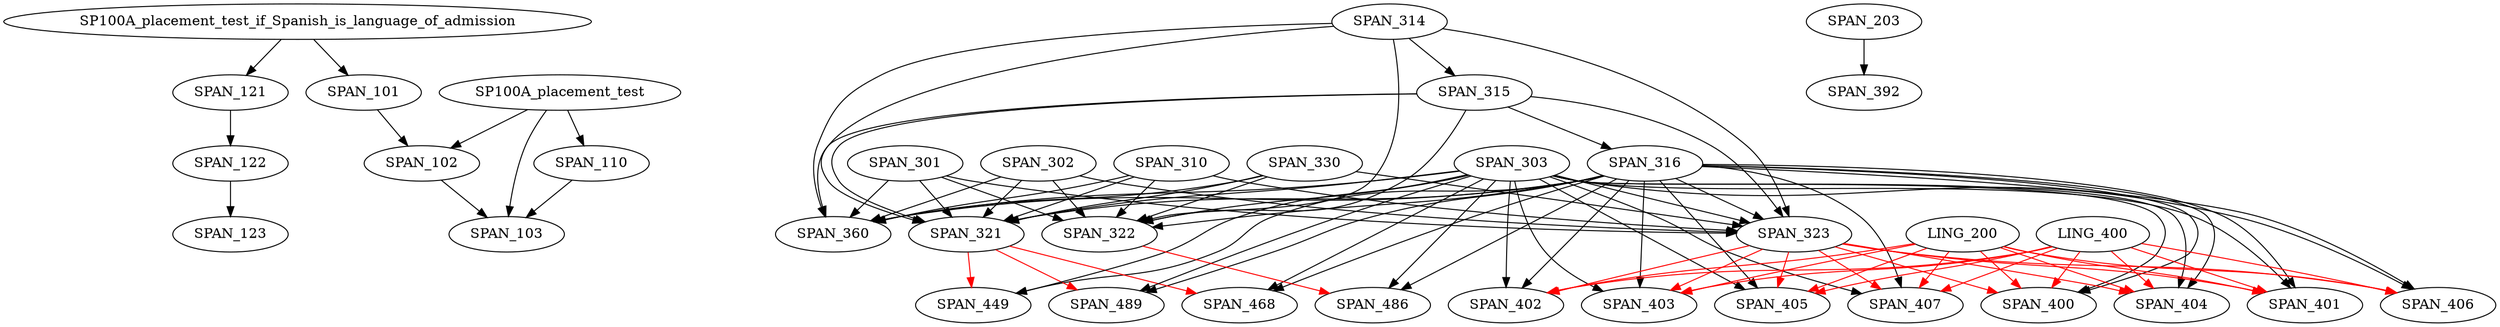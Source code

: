 digraph G {
    edge [color=black];
    SP100A_placement_test_if_Spanish_is_language_of_admission -> SPAN_101;
    edge [color=black];
    SPAN_101 -> SPAN_102;
    SP100A_placement_test -> SPAN_102;
    edge [color=black];
    SPAN_102 -> SPAN_103;
    SPAN_110 -> SPAN_103;
    SP100A_placement_test -> SPAN_103;
    edge [color=black];
    SP100A_placement_test -> SPAN_110;
    edge [color=black];
    SP100A_placement_test_if_Spanish_is_language_of_admission -> SPAN_121;
    edge [color=black];
    SPAN_121 -> SPAN_122;
    edge [color=black];
    SPAN_122 -> SPAN_123;
    edge [color=black];
    SPAN_314 -> SPAN_315;
    edge [color=black];
    SPAN_315 -> SPAN_316;
    edge [color=black];
    SPAN_301 -> SPAN_321;
    SPAN_314 -> SPAN_321;
    SPAN_302 -> SPAN_321;
    SPAN_303 -> SPAN_321;
    SPAN_310 -> SPAN_321;
    SPAN_315 -> SPAN_321;
    SPAN_316 -> SPAN_321;
    SPAN_330 -> SPAN_321;
    edge [color=black];
    SPAN_301 -> SPAN_322;
    SPAN_314 -> SPAN_322;
    SPAN_302 -> SPAN_322;
    SPAN_303 -> SPAN_322;
    SPAN_310 -> SPAN_322;
    SPAN_315 -> SPAN_322;
    SPAN_316 -> SPAN_322;
    SPAN_330 -> SPAN_322;
    edge [color=black];
    SPAN_301 -> SPAN_323;
    SPAN_314 -> SPAN_323;
    SPAN_302 -> SPAN_323;
    SPAN_303 -> SPAN_323;
    SPAN_310 -> SPAN_323;
    SPAN_315 -> SPAN_323;
    SPAN_316 -> SPAN_323;
    SPAN_330 -> SPAN_323;
    edge [color=black];
    SPAN_301 -> SPAN_360;
    SPAN_302 -> SPAN_360;
    SPAN_303 -> SPAN_360;
    SPAN_310 -> SPAN_360;
    SPAN_314 -> SPAN_360;
    SPAN_315 -> SPAN_360;
    SPAN_316 -> SPAN_360;
    SPAN_330 -> SPAN_360;
    edge [color=black];
    SPAN_203 -> SPAN_392;
    edge [color=black];
    SPAN_303 -> SPAN_400;
    SPAN_316 -> SPAN_400;
    edge [color=red];
    SPAN_323 -> SPAN_400;
    LING_200 -> SPAN_400;
    LING_400 -> SPAN_400;
    edge [color=black];
    SPAN_303 -> SPAN_401;
    SPAN_316 -> SPAN_401;
    edge [color=red];
    SPAN_323 -> SPAN_401;
    LING_200 -> SPAN_401;
    LING_400 -> SPAN_401;
    edge [color=black];
    SPAN_303 -> SPAN_402;
    SPAN_316 -> SPAN_402;
    edge [color=red];
    SPAN_323 -> SPAN_402;
    LING_200 -> SPAN_402;
    LING_400 -> SPAN_402;
    edge [color=black];
    SPAN_303 -> SPAN_403;
    SPAN_316 -> SPAN_403;
    edge [color=red];
    SPAN_323 -> SPAN_403;
    LING_200 -> SPAN_403;
    LING_400 -> SPAN_403;
    edge [color=black];
    SPAN_303 -> SPAN_404;
    SPAN_316 -> SPAN_404;
    edge [color=red];
    SPAN_323 -> SPAN_404;
    LING_200 -> SPAN_404;
    LING_400 -> SPAN_404;
    edge [color=black];
    SPAN_303 -> SPAN_405;
    SPAN_316 -> SPAN_405;
    edge [color=red];
    SPAN_323 -> SPAN_405;
    LING_200 -> SPAN_405;
    LING_400 -> SPAN_405;
    edge [color=black];
    SPAN_303 -> SPAN_406;
    SPAN_316 -> SPAN_406;
    edge [color=red];
    SPAN_323 -> SPAN_406;
    LING_200 -> SPAN_406;
    LING_400 -> SPAN_406;
    edge [color=black];
    SPAN_303 -> SPAN_407;
    SPAN_316 -> SPAN_407;
    edge [color=red];
    SPAN_323 -> SPAN_407;
    LING_200 -> SPAN_407;
    LING_400 -> SPAN_407;
    edge [color=black];
    SPAN_303 -> SPAN_449;
    SPAN_316 -> SPAN_449;
    edge [color=red];
    SPAN_321 -> SPAN_449;
    edge [color=black];
    SPAN_303 -> SPAN_468;
    SPAN_316 -> SPAN_468;
    edge [color=red];
    SPAN_321 -> SPAN_468;
    edge [color=black];
    SPAN_303 -> SPAN_486;
    SPAN_316 -> SPAN_486;
    edge [color=red];
    SPAN_322 -> SPAN_486;
    edge [color=black];
    SPAN_303 -> SPAN_489;
    SPAN_316 -> SPAN_489;
    edge [color=red];
    SPAN_321 -> SPAN_489;
}
